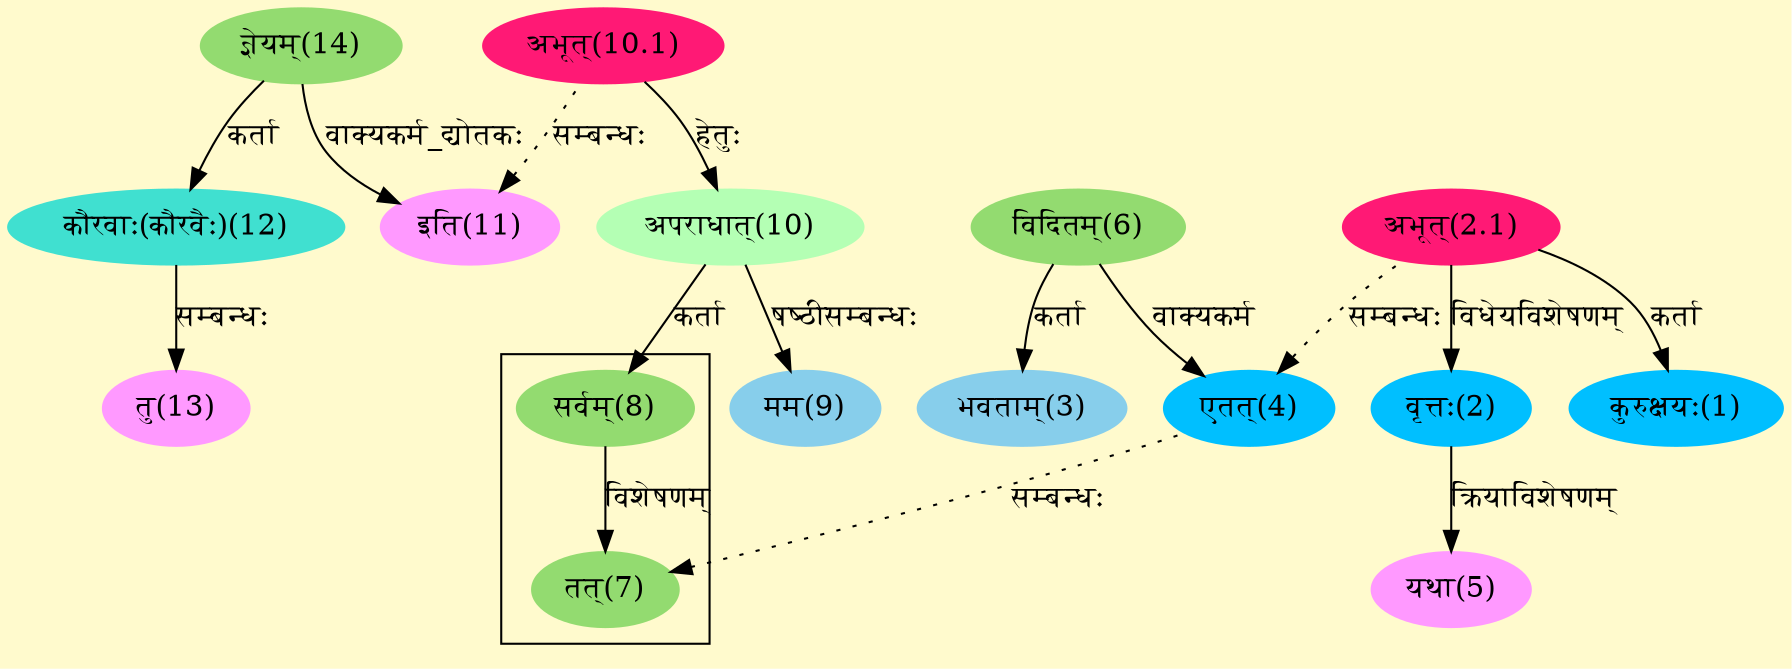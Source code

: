 digraph G{
rankdir=BT;
 compound=true;
 bgcolor="lemonchiffon1";

subgraph cluster_1{
Node7 [style=filled, color="#93DB70" label = "तत्(7)"]
Node8 [style=filled, color="#93DB70" label = "सर्वम्(8)"]

}
Node1 [style=filled, color="#00BFFF" label = "कुरुक्षयः(1)"]
Node2_1 [style=filled, color="#FF1975" label = "अभूत्(2.1)"]
Node2 [style=filled, color="#00BFFF" label = "वृत्तः(2)"]
Node3 [style=filled, color="#87CEEB" label = "भवताम्(3)"]
Node6 [style=filled, color="#93DB70" label = "विदितम्(6)"]
Node4 [style=filled, color="#00BFFF" label = "एतत्(4)"]
Node5 [style=filled, color="#FF99FF" label = "यथा(5)"]
Node7 [style=filled, color="#93DB70" label = "तत्(7)"]
Node8 [style=filled, color="#93DB70" label = "सर्वम्(8)"]
Node10 [style=filled, color="#B4FFB4" label = "अपराधात्(10)"]
Node9 [style=filled, color="#87CEEB" label = "मम(9)"]
Node10_1 [style=filled, color="#FF1975" label = "अभूत्(10.1)"]
Node11 [style=filled, color="#FF99FF" label = "इति(11)"]
Node14 [style=filled, color="#93DB70" label = "ज्ञेयम्(14)"]
Node12 [style=filled, color="#40E0D0" label = "कौरवाः(कौरवैः)(12)"]
Node13 [style=filled, color="#FF99FF" label = "तु(13)"]
/* Start of Relations section */

Node1 -> Node2_1 [  label="कर्ता"  dir="back" ]
Node2 -> Node2_1 [  label="विधेयविशेषणम्"  dir="back" ]
Node3 -> Node6 [  label="कर्ता"  dir="back" ]
Node4 -> Node6 [  label="वाक्यकर्म"  dir="back" ]
Node4 -> Node2_1 [ style=dotted label="सम्बन्धः"  dir="back" ]
Node5 -> Node2 [  label="क्रियाविशेषणम्"  dir="back" ]
Node7 -> Node8 [  label="विशेषणम्"  dir="back" ]
Node7 -> Node4 [ style=dotted label="सम्बन्धः"  dir="back" ]
Node8 -> Node10 [  label="कर्ता"  dir="back" ]
Node9 -> Node10 [  label="षष्ठीसम्बन्धः"  dir="back" ]
Node10 -> Node10_1 [  label="हेतुः"  dir="back" ]
Node11 -> Node14 [  label="वाक्यकर्म_द्योतकः"  dir="back" ]
Node11 -> Node10_1 [ style=dotted label="सम्बन्धः"  dir="back" ]
Node12 -> Node14 [  label="कर्ता"  dir="back" ]
Node13 -> Node12 [  label="सम्बन्धः"  dir="back" ]
}
